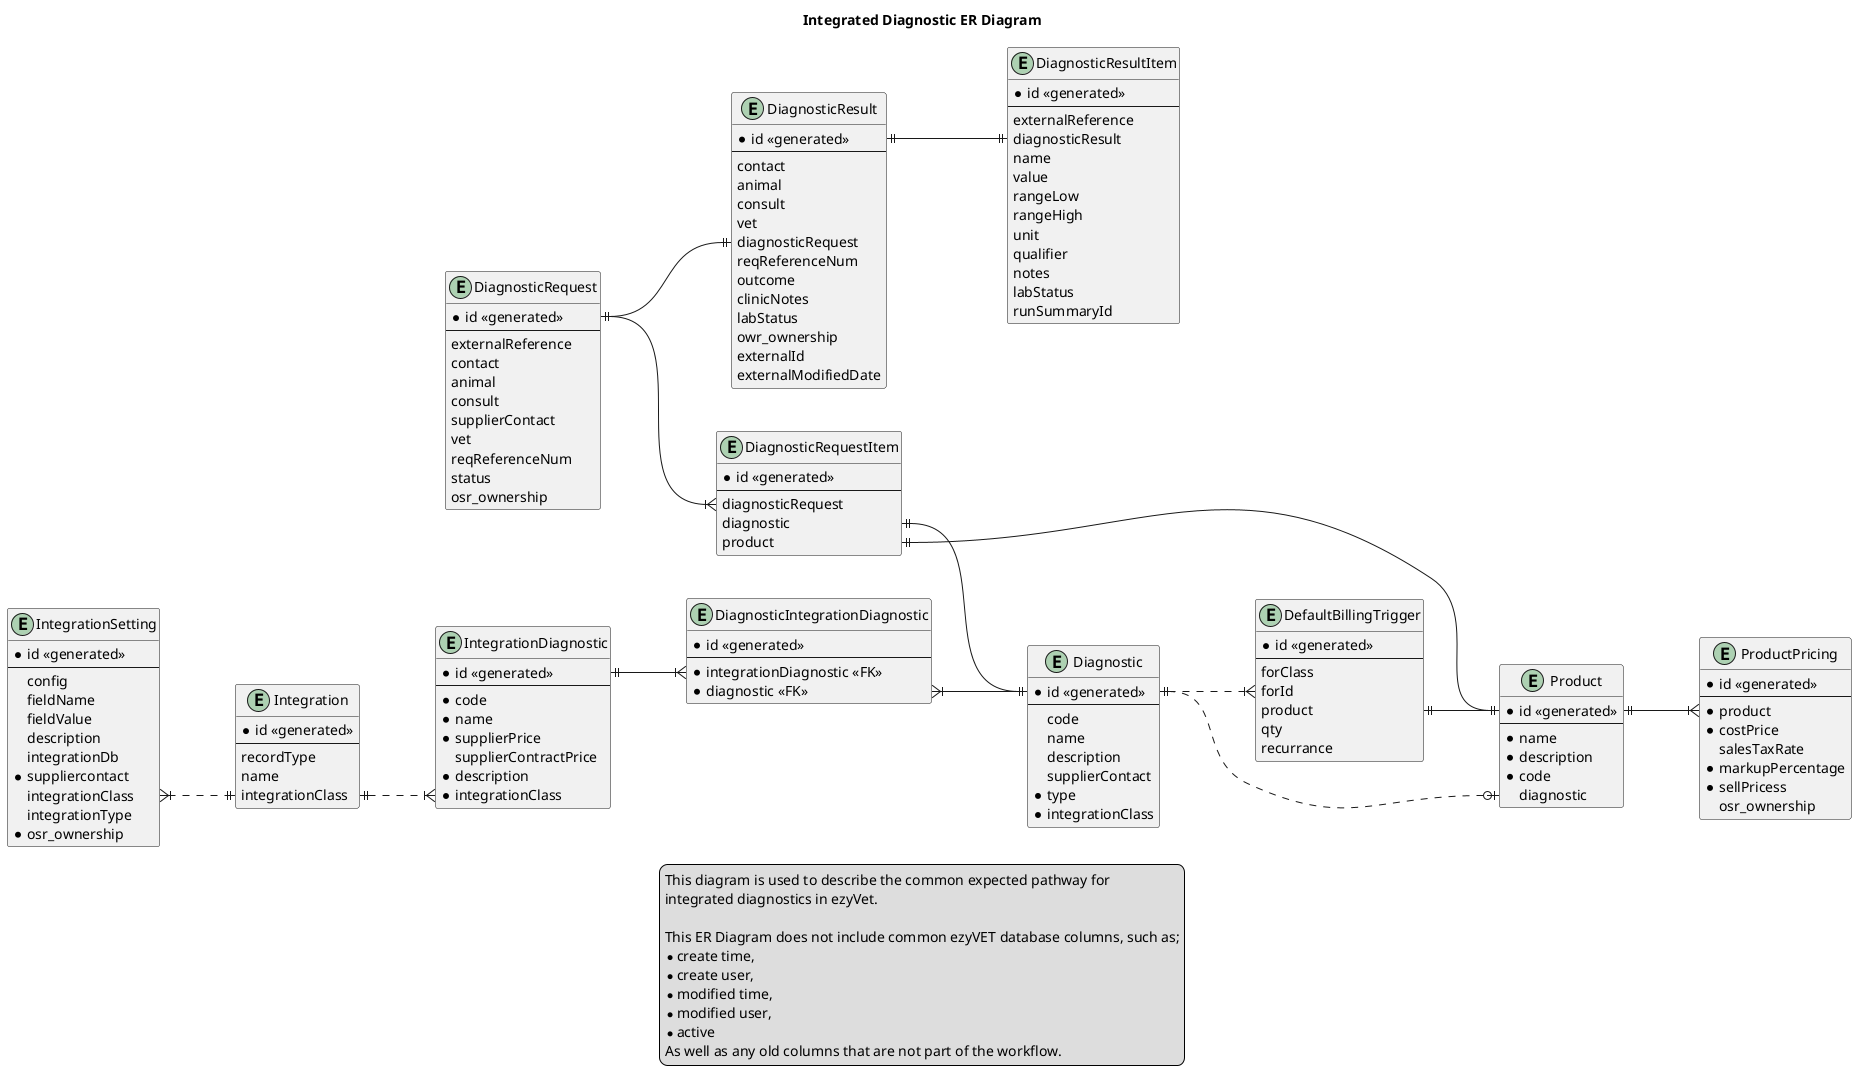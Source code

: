 @startuml EntityRelationshipDiagram

left to right direction
hide empty members

title "Integrated Diagnostic ER Diagram"

legend 
    This diagram is used to describe the common expected pathway for
    integrated diagnostics in ezyVet.
    
    This ER Diagram does not include common ezyVET database columns, such as;
    * create time,
    * create user,
    * modified time,
    * modified user,
    * active
    As well as any old columns that are not part of the workflow.
end legend

entity "IntegrationDiagnostic" as ID {
    * id <<generated>>
    --
    * code
    * name
    * supplierPrice
    supplierContractPrice
    * description
    * integrationClass
}

entity "DiagnosticIntegrationDiagnostic" as DID {
    * id <<generated>>
    --
    * integrationDiagnostic <<FK>>
    * diagnostic <<FK>>
}

entity "Diagnostic" as D {
    * id <<generated>>
    --
    code
    name
    description
    supplierContact
    * type
    * integrationClass
}

entity "Integration" as I {
    * id <<generated>>
    --
    recordType
    name
    integrationClass
}

entity "IntegrationSetting" as IS {
    * id <<generated>>
    --
    config
    fieldName
    fieldValue
    description
    integrationDb
    * suppliercontact
    integrationClass
    integrationType
    * osr_ownership
}

entity "DefaultBillingTrigger" as DBT {
    * id <<generated>>
    --
     forClass
     forId
     product
     qty
     recurrance
}

entity "Product" as P {
    * id <<generated>>
    --
    * name
    * description
    * code
    diagnostic
}

entity "ProductPricing" as PP {
    * id <<generated>>
    --
    * product
    * costPrice
    salesTaxRate
    * markupPercentage
    * sellPricess
    osr_ownership
}

entity "DiagnosticRequest" as DR {
     * id <<generated>>
    --
    externalReference
    contact
    animal
    consult
    supplierContact
    vet
    reqReferenceNum
    status
    osr_ownership
}

entity "DiagnosticRequestItem" as DRI {
    * id <<generated>>
    --
    diagnosticRequest
    diagnostic
    product
}

entity "DiagnosticResult" as DRS {
    * id <<generated>>
    --
    contact
    animal
    consult
    vet
    diagnosticRequest
    reqReferenceNum
    outcome
    clinicNotes
    labStatus
    owr_ownership
    externalId
    externalModifiedDate
}

entity "DiagnosticResultItem" as DRSI {
    * id <<generated>>
    --
    externalReference
    diagnosticResult
    name
    value
    rangeLow
    rangeHigh
    unit
    qualifier
    notes
    labStatus
    runSummaryId
}


ID::id ||--|{ DID::integrationDiagnostic
DID::diagnostic }|--|| D::id
I::integrationClass ||..|{ID::integrationClass
IS::integrationClass }|..||I::integrationClass
'ID::integrationClass }|..||IS::integrationClass
D::id ||..|{ DBT::forId
DBT::product||--||P::id
P::id||--|{PP::product
P::diagnostic |o..||D::id
DR::id||--|{DRI::diagnosticRequest
DRI::product||--||P::id
DRI::diagnostic||--||D::id
DR::id||--||DRS::diagnosticRequest
DRS::id||--||DRSI::diagnosticResult


@enduml
